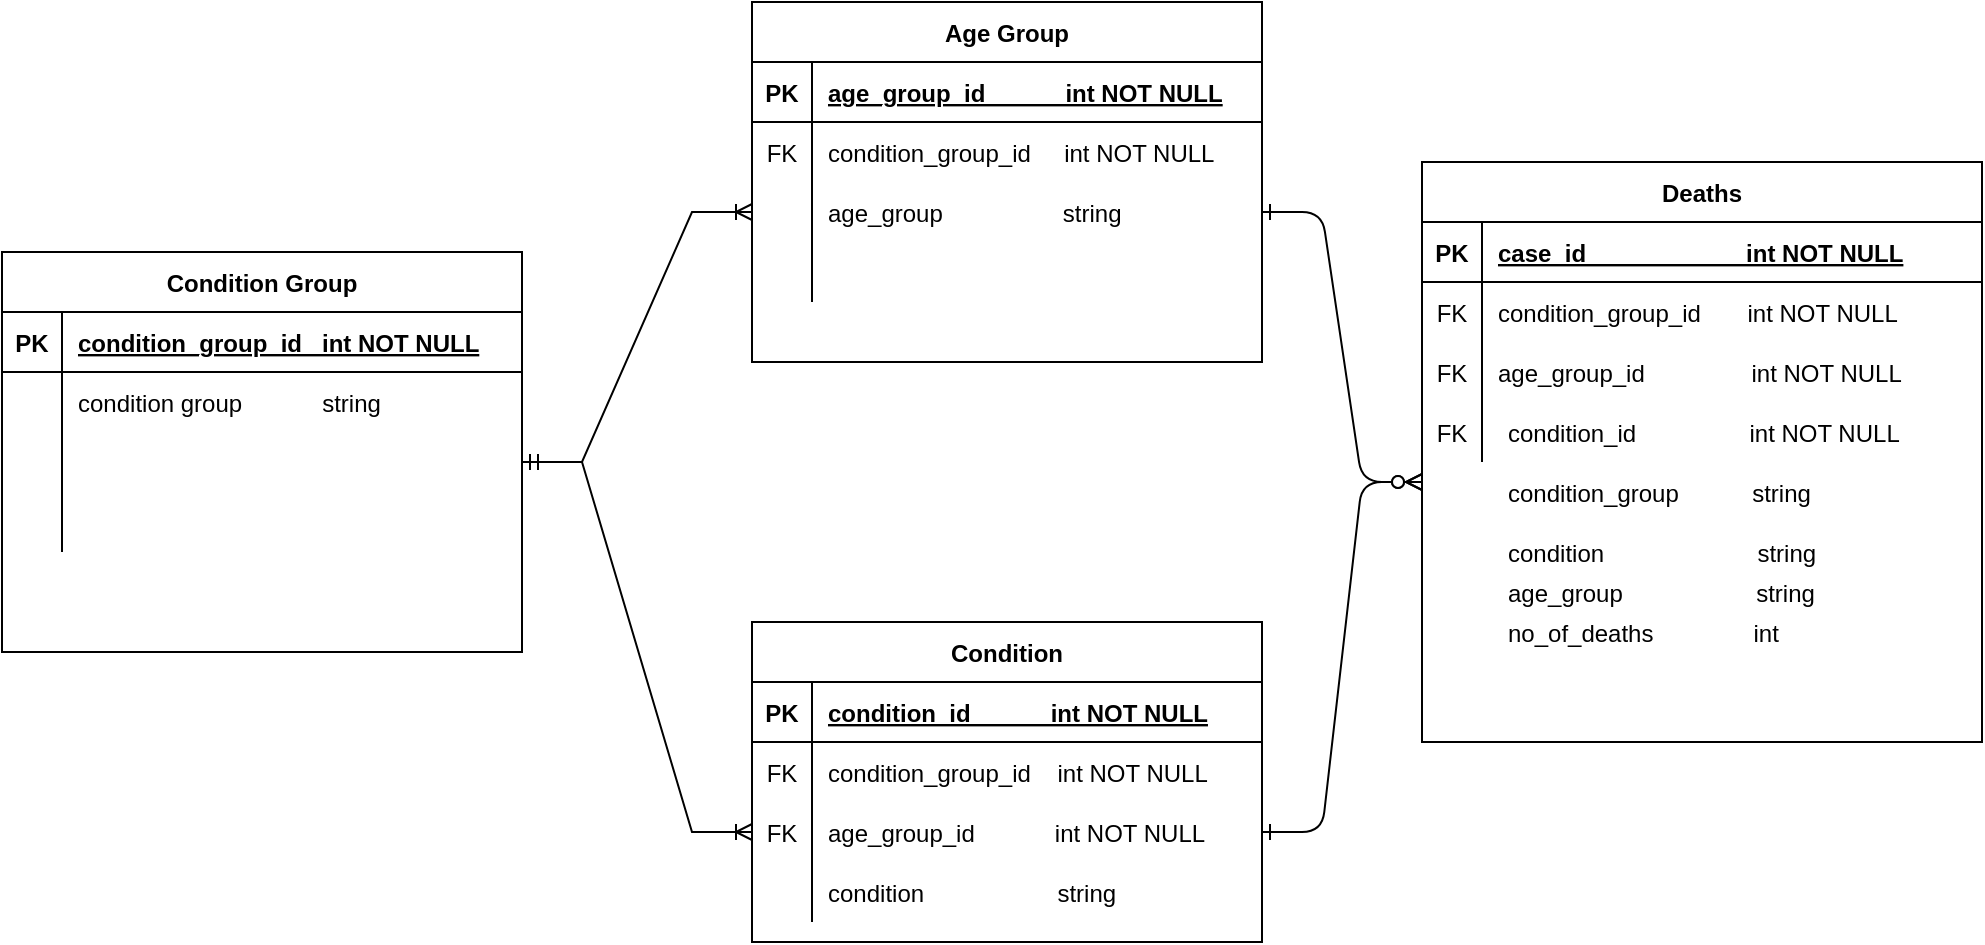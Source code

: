 <mxfile version="15.5.4" type="device"><diagram id="R00IZFmOxhkm5Y53ZxxA" name="Page-1"><mxGraphModel dx="1384" dy="695" grid="1" gridSize="10" guides="1" tooltips="1" connect="1" arrows="1" fold="1" page="1" pageScale="1" pageWidth="1100" pageHeight="1700" math="0" shadow="0"><root><mxCell id="0"/><mxCell id="1" parent="0"/><mxCell id="_y60a4HnzFVGD16ByzKs-1" value="Condition Group" style="shape=table;startSize=30;container=1;collapsible=1;childLayout=tableLayout;fixedRows=1;rowLines=0;fontStyle=1;align=center;resizeLast=1;" parent="1" vertex="1"><mxGeometry x="50" y="135" width="260" height="200" as="geometry"/></mxCell><mxCell id="_y60a4HnzFVGD16ByzKs-2" value="" style="shape=partialRectangle;collapsible=0;dropTarget=0;pointerEvents=0;fillColor=none;top=0;left=0;bottom=1;right=0;points=[[0,0.5],[1,0.5]];portConstraint=eastwest;" parent="_y60a4HnzFVGD16ByzKs-1" vertex="1"><mxGeometry y="30" width="260" height="30" as="geometry"/></mxCell><mxCell id="_y60a4HnzFVGD16ByzKs-3" value="PK" style="shape=partialRectangle;connectable=0;fillColor=none;top=0;left=0;bottom=0;right=0;fontStyle=1;overflow=hidden;" parent="_y60a4HnzFVGD16ByzKs-2" vertex="1"><mxGeometry width="30" height="30" as="geometry"><mxRectangle width="30" height="30" as="alternateBounds"/></mxGeometry></mxCell><mxCell id="_y60a4HnzFVGD16ByzKs-4" value="condition_group_id   int NOT NULL" style="shape=partialRectangle;connectable=0;fillColor=none;top=0;left=0;bottom=0;right=0;align=left;spacingLeft=6;fontStyle=5;overflow=hidden;" parent="_y60a4HnzFVGD16ByzKs-2" vertex="1"><mxGeometry x="30" width="230" height="30" as="geometry"><mxRectangle width="230" height="30" as="alternateBounds"/></mxGeometry></mxCell><mxCell id="_y60a4HnzFVGD16ByzKs-5" value="" style="shape=partialRectangle;collapsible=0;dropTarget=0;pointerEvents=0;fillColor=none;top=0;left=0;bottom=0;right=0;points=[[0,0.5],[1,0.5]];portConstraint=eastwest;" parent="_y60a4HnzFVGD16ByzKs-1" vertex="1"><mxGeometry y="60" width="260" height="30" as="geometry"/></mxCell><mxCell id="_y60a4HnzFVGD16ByzKs-6" value="" style="shape=partialRectangle;connectable=0;fillColor=none;top=0;left=0;bottom=0;right=0;editable=1;overflow=hidden;" parent="_y60a4HnzFVGD16ByzKs-5" vertex="1"><mxGeometry width="30" height="30" as="geometry"><mxRectangle width="30" height="30" as="alternateBounds"/></mxGeometry></mxCell><mxCell id="_y60a4HnzFVGD16ByzKs-7" value="condition group            string" style="shape=partialRectangle;connectable=0;fillColor=none;top=0;left=0;bottom=0;right=0;align=left;spacingLeft=6;overflow=hidden;" parent="_y60a4HnzFVGD16ByzKs-5" vertex="1"><mxGeometry x="30" width="230" height="30" as="geometry"><mxRectangle width="230" height="30" as="alternateBounds"/></mxGeometry></mxCell><mxCell id="_y60a4HnzFVGD16ByzKs-8" value="" style="shape=partialRectangle;collapsible=0;dropTarget=0;pointerEvents=0;fillColor=none;top=0;left=0;bottom=0;right=0;points=[[0,0.5],[1,0.5]];portConstraint=eastwest;" parent="_y60a4HnzFVGD16ByzKs-1" vertex="1"><mxGeometry y="90" width="260" height="30" as="geometry"/></mxCell><mxCell id="_y60a4HnzFVGD16ByzKs-9" value="" style="shape=partialRectangle;connectable=0;fillColor=none;top=0;left=0;bottom=0;right=0;editable=1;overflow=hidden;" parent="_y60a4HnzFVGD16ByzKs-8" vertex="1"><mxGeometry width="30" height="30" as="geometry"><mxRectangle width="30" height="30" as="alternateBounds"/></mxGeometry></mxCell><mxCell id="_y60a4HnzFVGD16ByzKs-10" value="" style="shape=partialRectangle;connectable=0;fillColor=none;top=0;left=0;bottom=0;right=0;align=left;spacingLeft=6;overflow=hidden;" parent="_y60a4HnzFVGD16ByzKs-8" vertex="1"><mxGeometry x="30" width="230" height="30" as="geometry"><mxRectangle width="230" height="30" as="alternateBounds"/></mxGeometry></mxCell><mxCell id="_y60a4HnzFVGD16ByzKs-11" value="" style="shape=partialRectangle;collapsible=0;dropTarget=0;pointerEvents=0;fillColor=none;top=0;left=0;bottom=0;right=0;points=[[0,0.5],[1,0.5]];portConstraint=eastwest;" parent="_y60a4HnzFVGD16ByzKs-1" vertex="1"><mxGeometry y="120" width="260" height="30" as="geometry"/></mxCell><mxCell id="_y60a4HnzFVGD16ByzKs-12" value="" style="shape=partialRectangle;connectable=0;fillColor=none;top=0;left=0;bottom=0;right=0;editable=1;overflow=hidden;" parent="_y60a4HnzFVGD16ByzKs-11" vertex="1"><mxGeometry width="30" height="30" as="geometry"><mxRectangle width="30" height="30" as="alternateBounds"/></mxGeometry></mxCell><mxCell id="_y60a4HnzFVGD16ByzKs-13" value="" style="shape=partialRectangle;connectable=0;fillColor=none;top=0;left=0;bottom=0;right=0;align=left;spacingLeft=6;overflow=hidden;" parent="_y60a4HnzFVGD16ByzKs-11" vertex="1"><mxGeometry x="30" width="230" height="30" as="geometry"><mxRectangle width="230" height="30" as="alternateBounds"/></mxGeometry></mxCell><mxCell id="_y60a4HnzFVGD16ByzKs-16" value="Age Group" style="shape=table;startSize=30;container=1;collapsible=1;childLayout=tableLayout;fixedRows=1;rowLines=0;fontStyle=1;align=center;resizeLast=1;" parent="1" vertex="1"><mxGeometry x="425" y="10" width="255" height="180" as="geometry"/></mxCell><mxCell id="_y60a4HnzFVGD16ByzKs-17" value="" style="shape=partialRectangle;collapsible=0;dropTarget=0;pointerEvents=0;fillColor=none;top=0;left=0;bottom=1;right=0;points=[[0,0.5],[1,0.5]];portConstraint=eastwest;" parent="_y60a4HnzFVGD16ByzKs-16" vertex="1"><mxGeometry y="30" width="255" height="30" as="geometry"/></mxCell><mxCell id="_y60a4HnzFVGD16ByzKs-18" value="PK" style="shape=partialRectangle;connectable=0;fillColor=none;top=0;left=0;bottom=0;right=0;fontStyle=1;overflow=hidden;" parent="_y60a4HnzFVGD16ByzKs-17" vertex="1"><mxGeometry width="30" height="30" as="geometry"><mxRectangle width="30" height="30" as="alternateBounds"/></mxGeometry></mxCell><mxCell id="_y60a4HnzFVGD16ByzKs-19" value="age_group_id            int NOT NULL" style="shape=partialRectangle;connectable=0;fillColor=none;top=0;left=0;bottom=0;right=0;align=left;spacingLeft=6;fontStyle=5;overflow=hidden;" parent="_y60a4HnzFVGD16ByzKs-17" vertex="1"><mxGeometry x="30" width="225" height="30" as="geometry"><mxRectangle width="225" height="30" as="alternateBounds"/></mxGeometry></mxCell><mxCell id="_y60a4HnzFVGD16ByzKs-20" value="" style="shape=partialRectangle;collapsible=0;dropTarget=0;pointerEvents=0;fillColor=none;top=0;left=0;bottom=0;right=0;points=[[0,0.5],[1,0.5]];portConstraint=eastwest;" parent="_y60a4HnzFVGD16ByzKs-16" vertex="1"><mxGeometry y="60" width="255" height="30" as="geometry"/></mxCell><mxCell id="_y60a4HnzFVGD16ByzKs-21" value="FK" style="shape=partialRectangle;connectable=0;fillColor=none;top=0;left=0;bottom=0;right=0;editable=1;overflow=hidden;" parent="_y60a4HnzFVGD16ByzKs-20" vertex="1"><mxGeometry width="30" height="30" as="geometry"><mxRectangle width="30" height="30" as="alternateBounds"/></mxGeometry></mxCell><mxCell id="_y60a4HnzFVGD16ByzKs-22" value="condition_group_id     int NOT NULL" style="shape=partialRectangle;connectable=0;fillColor=none;top=0;left=0;bottom=0;right=0;align=left;spacingLeft=6;overflow=hidden;" parent="_y60a4HnzFVGD16ByzKs-20" vertex="1"><mxGeometry x="30" width="225" height="30" as="geometry"><mxRectangle width="225" height="30" as="alternateBounds"/></mxGeometry></mxCell><mxCell id="_y60a4HnzFVGD16ByzKs-23" value="" style="shape=partialRectangle;collapsible=0;dropTarget=0;pointerEvents=0;fillColor=none;top=0;left=0;bottom=0;right=0;points=[[0,0.5],[1,0.5]];portConstraint=eastwest;" parent="_y60a4HnzFVGD16ByzKs-16" vertex="1"><mxGeometry y="90" width="255" height="30" as="geometry"/></mxCell><mxCell id="_y60a4HnzFVGD16ByzKs-24" value="" style="shape=partialRectangle;connectable=0;fillColor=none;top=0;left=0;bottom=0;right=0;editable=1;overflow=hidden;" parent="_y60a4HnzFVGD16ByzKs-23" vertex="1"><mxGeometry width="30" height="30" as="geometry"><mxRectangle width="30" height="30" as="alternateBounds"/></mxGeometry></mxCell><mxCell id="_y60a4HnzFVGD16ByzKs-25" value="age_group                  string" style="shape=partialRectangle;connectable=0;fillColor=none;top=0;left=0;bottom=0;right=0;align=left;spacingLeft=6;overflow=hidden;" parent="_y60a4HnzFVGD16ByzKs-23" vertex="1"><mxGeometry x="30" width="225" height="30" as="geometry"><mxRectangle width="225" height="30" as="alternateBounds"/></mxGeometry></mxCell><mxCell id="_y60a4HnzFVGD16ByzKs-26" value="" style="shape=partialRectangle;collapsible=0;dropTarget=0;pointerEvents=0;fillColor=none;top=0;left=0;bottom=0;right=0;points=[[0,0.5],[1,0.5]];portConstraint=eastwest;" parent="_y60a4HnzFVGD16ByzKs-16" vertex="1"><mxGeometry y="120" width="255" height="30" as="geometry"/></mxCell><mxCell id="_y60a4HnzFVGD16ByzKs-27" value="" style="shape=partialRectangle;connectable=0;fillColor=none;top=0;left=0;bottom=0;right=0;editable=1;overflow=hidden;" parent="_y60a4HnzFVGD16ByzKs-26" vertex="1"><mxGeometry width="30" height="30" as="geometry"><mxRectangle width="30" height="30" as="alternateBounds"/></mxGeometry></mxCell><mxCell id="_y60a4HnzFVGD16ByzKs-28" value="" style="shape=partialRectangle;connectable=0;fillColor=none;top=0;left=0;bottom=0;right=0;align=left;spacingLeft=6;overflow=hidden;" parent="_y60a4HnzFVGD16ByzKs-26" vertex="1"><mxGeometry x="30" width="225" height="30" as="geometry"><mxRectangle width="225" height="30" as="alternateBounds"/></mxGeometry></mxCell><mxCell id="_y60a4HnzFVGD16ByzKs-42" value="Condition" style="shape=table;startSize=30;container=1;collapsible=1;childLayout=tableLayout;fixedRows=1;rowLines=0;fontStyle=1;align=center;resizeLast=1;" parent="1" vertex="1"><mxGeometry x="425" y="320" width="255" height="160" as="geometry"/></mxCell><mxCell id="_y60a4HnzFVGD16ByzKs-43" value="" style="shape=partialRectangle;collapsible=0;dropTarget=0;pointerEvents=0;fillColor=none;top=0;left=0;bottom=1;right=0;points=[[0,0.5],[1,0.5]];portConstraint=eastwest;" parent="_y60a4HnzFVGD16ByzKs-42" vertex="1"><mxGeometry y="30" width="255" height="30" as="geometry"/></mxCell><mxCell id="_y60a4HnzFVGD16ByzKs-44" value="PK" style="shape=partialRectangle;connectable=0;fillColor=none;top=0;left=0;bottom=0;right=0;fontStyle=1;overflow=hidden;" parent="_y60a4HnzFVGD16ByzKs-43" vertex="1"><mxGeometry width="30" height="30" as="geometry"><mxRectangle width="30" height="30" as="alternateBounds"/></mxGeometry></mxCell><mxCell id="_y60a4HnzFVGD16ByzKs-45" value="condition_id            int NOT NULL" style="shape=partialRectangle;connectable=0;fillColor=none;top=0;left=0;bottom=0;right=0;align=left;spacingLeft=6;fontStyle=5;overflow=hidden;" parent="_y60a4HnzFVGD16ByzKs-43" vertex="1"><mxGeometry x="30" width="225" height="30" as="geometry"><mxRectangle width="225" height="30" as="alternateBounds"/></mxGeometry></mxCell><mxCell id="_y60a4HnzFVGD16ByzKs-46" value="" style="shape=partialRectangle;collapsible=0;dropTarget=0;pointerEvents=0;fillColor=none;top=0;left=0;bottom=0;right=0;points=[[0,0.5],[1,0.5]];portConstraint=eastwest;" parent="_y60a4HnzFVGD16ByzKs-42" vertex="1"><mxGeometry y="60" width="255" height="30" as="geometry"/></mxCell><mxCell id="_y60a4HnzFVGD16ByzKs-47" value="FK" style="shape=partialRectangle;connectable=0;fillColor=none;top=0;left=0;bottom=0;right=0;editable=1;overflow=hidden;" parent="_y60a4HnzFVGD16ByzKs-46" vertex="1"><mxGeometry width="30" height="30" as="geometry"><mxRectangle width="30" height="30" as="alternateBounds"/></mxGeometry></mxCell><mxCell id="_y60a4HnzFVGD16ByzKs-48" value="condition_group_id    int NOT NULL" style="shape=partialRectangle;connectable=0;fillColor=none;top=0;left=0;bottom=0;right=0;align=left;spacingLeft=6;overflow=hidden;" parent="_y60a4HnzFVGD16ByzKs-46" vertex="1"><mxGeometry x="30" width="225" height="30" as="geometry"><mxRectangle width="225" height="30" as="alternateBounds"/></mxGeometry></mxCell><mxCell id="_y60a4HnzFVGD16ByzKs-49" value="" style="shape=partialRectangle;collapsible=0;dropTarget=0;pointerEvents=0;fillColor=none;top=0;left=0;bottom=0;right=0;points=[[0,0.5],[1,0.5]];portConstraint=eastwest;" parent="_y60a4HnzFVGD16ByzKs-42" vertex="1"><mxGeometry y="90" width="255" height="30" as="geometry"/></mxCell><mxCell id="_y60a4HnzFVGD16ByzKs-50" value="FK" style="shape=partialRectangle;connectable=0;fillColor=none;top=0;left=0;bottom=0;right=0;editable=1;overflow=hidden;" parent="_y60a4HnzFVGD16ByzKs-49" vertex="1"><mxGeometry width="30" height="30" as="geometry"><mxRectangle width="30" height="30" as="alternateBounds"/></mxGeometry></mxCell><mxCell id="_y60a4HnzFVGD16ByzKs-51" value="age_group_id            int NOT NULL" style="shape=partialRectangle;connectable=0;fillColor=none;top=0;left=0;bottom=0;right=0;align=left;spacingLeft=6;overflow=hidden;" parent="_y60a4HnzFVGD16ByzKs-49" vertex="1"><mxGeometry x="30" width="225" height="30" as="geometry"><mxRectangle width="225" height="30" as="alternateBounds"/></mxGeometry></mxCell><mxCell id="_y60a4HnzFVGD16ByzKs-52" value="" style="shape=partialRectangle;collapsible=0;dropTarget=0;pointerEvents=0;fillColor=none;top=0;left=0;bottom=0;right=0;points=[[0,0.5],[1,0.5]];portConstraint=eastwest;" parent="_y60a4HnzFVGD16ByzKs-42" vertex="1"><mxGeometry y="120" width="255" height="30" as="geometry"/></mxCell><mxCell id="_y60a4HnzFVGD16ByzKs-53" value="" style="shape=partialRectangle;connectable=0;fillColor=none;top=0;left=0;bottom=0;right=0;editable=1;overflow=hidden;" parent="_y60a4HnzFVGD16ByzKs-52" vertex="1"><mxGeometry width="30" height="30" as="geometry"><mxRectangle width="30" height="30" as="alternateBounds"/></mxGeometry></mxCell><mxCell id="_y60a4HnzFVGD16ByzKs-54" value="condition                    string" style="shape=partialRectangle;connectable=0;fillColor=none;top=0;left=0;bottom=0;right=0;align=left;spacingLeft=6;overflow=hidden;" parent="_y60a4HnzFVGD16ByzKs-52" vertex="1"><mxGeometry x="30" width="225" height="30" as="geometry"><mxRectangle width="225" height="30" as="alternateBounds"/></mxGeometry></mxCell><mxCell id="_y60a4HnzFVGD16ByzKs-55" value="Deaths" style="shape=table;startSize=30;container=1;collapsible=1;childLayout=tableLayout;fixedRows=1;rowLines=0;fontStyle=1;align=center;resizeLast=1;" parent="1" vertex="1"><mxGeometry x="760" y="90" width="280" height="290" as="geometry"/></mxCell><mxCell id="_y60a4HnzFVGD16ByzKs-56" value="" style="shape=partialRectangle;collapsible=0;dropTarget=0;pointerEvents=0;fillColor=none;top=0;left=0;bottom=1;right=0;points=[[0,0.5],[1,0.5]];portConstraint=eastwest;" parent="_y60a4HnzFVGD16ByzKs-55" vertex="1"><mxGeometry y="30" width="280" height="30" as="geometry"/></mxCell><mxCell id="_y60a4HnzFVGD16ByzKs-57" value="PK" style="shape=partialRectangle;connectable=0;fillColor=none;top=0;left=0;bottom=0;right=0;fontStyle=1;overflow=hidden;" parent="_y60a4HnzFVGD16ByzKs-56" vertex="1"><mxGeometry width="30" height="30" as="geometry"><mxRectangle width="30" height="30" as="alternateBounds"/></mxGeometry></mxCell><mxCell id="_y60a4HnzFVGD16ByzKs-58" value="case_id                        int NOT NULL" style="shape=partialRectangle;connectable=0;fillColor=none;top=0;left=0;bottom=0;right=0;align=left;spacingLeft=6;fontStyle=5;overflow=hidden;" parent="_y60a4HnzFVGD16ByzKs-56" vertex="1"><mxGeometry x="30" width="250" height="30" as="geometry"><mxRectangle width="250" height="30" as="alternateBounds"/></mxGeometry></mxCell><mxCell id="_y60a4HnzFVGD16ByzKs-59" value="" style="shape=partialRectangle;collapsible=0;dropTarget=0;pointerEvents=0;fillColor=none;top=0;left=0;bottom=0;right=0;points=[[0,0.5],[1,0.5]];portConstraint=eastwest;" parent="_y60a4HnzFVGD16ByzKs-55" vertex="1"><mxGeometry y="60" width="280" height="30" as="geometry"/></mxCell><mxCell id="_y60a4HnzFVGD16ByzKs-60" value="FK" style="shape=partialRectangle;connectable=0;fillColor=none;top=0;left=0;bottom=0;right=0;editable=1;overflow=hidden;" parent="_y60a4HnzFVGD16ByzKs-59" vertex="1"><mxGeometry width="30" height="30" as="geometry"><mxRectangle width="30" height="30" as="alternateBounds"/></mxGeometry></mxCell><mxCell id="_y60a4HnzFVGD16ByzKs-61" value="condition_group_id       int NOT NULL" style="shape=partialRectangle;connectable=0;fillColor=none;top=0;left=0;bottom=0;right=0;align=left;spacingLeft=6;overflow=hidden;" parent="_y60a4HnzFVGD16ByzKs-59" vertex="1"><mxGeometry x="30" width="250" height="30" as="geometry"><mxRectangle width="250" height="30" as="alternateBounds"/></mxGeometry></mxCell><mxCell id="_y60a4HnzFVGD16ByzKs-62" value="" style="shape=partialRectangle;collapsible=0;dropTarget=0;pointerEvents=0;fillColor=none;top=0;left=0;bottom=0;right=0;points=[[0,0.5],[1,0.5]];portConstraint=eastwest;" parent="_y60a4HnzFVGD16ByzKs-55" vertex="1"><mxGeometry y="90" width="280" height="30" as="geometry"/></mxCell><mxCell id="_y60a4HnzFVGD16ByzKs-63" value="FK" style="shape=partialRectangle;connectable=0;fillColor=none;top=0;left=0;bottom=0;right=0;editable=1;overflow=hidden;" parent="_y60a4HnzFVGD16ByzKs-62" vertex="1"><mxGeometry width="30" height="30" as="geometry"><mxRectangle width="30" height="30" as="alternateBounds"/></mxGeometry></mxCell><mxCell id="_y60a4HnzFVGD16ByzKs-64" value="age_group_id                int NOT NULL" style="shape=partialRectangle;connectable=0;fillColor=none;top=0;left=0;bottom=0;right=0;align=left;spacingLeft=6;overflow=hidden;" parent="_y60a4HnzFVGD16ByzKs-62" vertex="1"><mxGeometry x="30" width="250" height="30" as="geometry"><mxRectangle width="250" height="30" as="alternateBounds"/></mxGeometry></mxCell><mxCell id="_y60a4HnzFVGD16ByzKs-65" value="" style="shape=partialRectangle;collapsible=0;dropTarget=0;pointerEvents=0;fillColor=none;top=0;left=0;bottom=0;right=0;points=[[0,0.5],[1,0.5]];portConstraint=eastwest;" parent="_y60a4HnzFVGD16ByzKs-55" vertex="1"><mxGeometry y="120" width="280" height="30" as="geometry"/></mxCell><mxCell id="_y60a4HnzFVGD16ByzKs-66" value="FK" style="shape=partialRectangle;connectable=0;fillColor=none;top=0;left=0;bottom=0;right=0;editable=1;overflow=hidden;" parent="_y60a4HnzFVGD16ByzKs-65" vertex="1"><mxGeometry width="30" height="30" as="geometry"><mxRectangle width="30" height="30" as="alternateBounds"/></mxGeometry></mxCell><mxCell id="_y60a4HnzFVGD16ByzKs-67" value="" style="shape=partialRectangle;connectable=0;fillColor=none;top=0;left=0;bottom=0;right=0;align=left;spacingLeft=6;overflow=hidden;" parent="_y60a4HnzFVGD16ByzKs-65" vertex="1"><mxGeometry x="30" width="250" height="30" as="geometry"><mxRectangle width="250" height="30" as="alternateBounds"/></mxGeometry></mxCell><mxCell id="_y60a4HnzFVGD16ByzKs-69" value="condition                       string" style="shape=partialRectangle;connectable=0;fillColor=none;top=0;left=0;bottom=0;right=0;align=left;spacingLeft=6;overflow=hidden;" parent="1" vertex="1"><mxGeometry x="795" y="270" width="205" height="30" as="geometry"><mxRectangle width="150" height="30" as="alternateBounds"/></mxGeometry></mxCell><mxCell id="_y60a4HnzFVGD16ByzKs-70" value="age_group                    string" style="shape=partialRectangle;connectable=0;fillColor=none;top=0;left=0;bottom=0;right=0;align=left;spacingLeft=6;overflow=hidden;" parent="1" vertex="1"><mxGeometry x="795" y="290" width="195" height="30" as="geometry"><mxRectangle width="150" height="30" as="alternateBounds"/></mxGeometry></mxCell><mxCell id="_y60a4HnzFVGD16ByzKs-71" value="condition_id                 int NOT NULL" style="shape=partialRectangle;connectable=0;fillColor=none;top=0;left=0;bottom=0;right=0;align=left;spacingLeft=6;fontStyle=0;overflow=hidden;" parent="1" vertex="1"><mxGeometry x="795" y="210" width="205" height="30" as="geometry"><mxRectangle width="150" height="30" as="alternateBounds"/></mxGeometry></mxCell><mxCell id="_y60a4HnzFVGD16ByzKs-72" value="condition_group           string" style="shape=partialRectangle;connectable=0;fillColor=none;top=0;left=0;bottom=0;right=0;align=left;spacingLeft=6;overflow=hidden;" parent="1" vertex="1"><mxGeometry x="795" y="240" width="205" height="30" as="geometry"><mxRectangle width="150" height="30" as="alternateBounds"/></mxGeometry></mxCell><mxCell id="_y60a4HnzFVGD16ByzKs-73" value="no_of_deaths               int" style="shape=partialRectangle;connectable=0;fillColor=none;top=0;left=0;bottom=0;right=0;align=left;spacingLeft=6;overflow=hidden;" parent="1" vertex="1"><mxGeometry x="795" y="310" width="205" height="30" as="geometry"><mxRectangle width="150" height="30" as="alternateBounds"/></mxGeometry></mxCell><mxCell id="_y60a4HnzFVGD16ByzKs-83" value="" style="edgeStyle=entityRelationEdgeStyle;fontSize=12;html=1;endArrow=ERoneToMany;startArrow=ERmandOne;rounded=0;exitX=1;exitY=0.5;exitDx=0;exitDy=0;entryX=0;entryY=0.5;entryDx=0;entryDy=0;" parent="1" source="_y60a4HnzFVGD16ByzKs-8" target="_y60a4HnzFVGD16ByzKs-23" edge="1"><mxGeometry width="100" height="100" relative="1" as="geometry"><mxPoint x="370" y="320" as="sourcePoint"/><mxPoint x="470" y="220" as="targetPoint"/></mxGeometry></mxCell><mxCell id="_y60a4HnzFVGD16ByzKs-84" value="" style="edgeStyle=entityRelationEdgeStyle;fontSize=12;html=1;endArrow=ERoneToMany;startArrow=ERmandOne;rounded=0;exitX=1;exitY=0.5;exitDx=0;exitDy=0;entryX=0;entryY=0.5;entryDx=0;entryDy=0;" parent="1" source="_y60a4HnzFVGD16ByzKs-8" target="_y60a4HnzFVGD16ByzKs-49" edge="1"><mxGeometry width="100" height="100" relative="1" as="geometry"><mxPoint x="300" y="275" as="sourcePoint"/><mxPoint x="430" y="195" as="targetPoint"/></mxGeometry></mxCell><mxCell id="Kw8u6HqwNV5gBr7bs_PA-1" value="" style="edgeStyle=entityRelationEdgeStyle;endArrow=ERzeroToMany;startArrow=ERone;endFill=1;startFill=0;exitX=1;exitY=0.5;exitDx=0;exitDy=0;" edge="1" parent="1" source="_y60a4HnzFVGD16ByzKs-23"><mxGeometry width="100" height="100" relative="1" as="geometry"><mxPoint x="570" y="295" as="sourcePoint"/><mxPoint x="760" y="250" as="targetPoint"/></mxGeometry></mxCell><mxCell id="Kw8u6HqwNV5gBr7bs_PA-3" value="" style="edgeStyle=entityRelationEdgeStyle;endArrow=ERzeroToMany;startArrow=ERone;endFill=1;startFill=0;exitX=1;exitY=0.5;exitDx=0;exitDy=0;" edge="1" parent="1" source="_y60a4HnzFVGD16ByzKs-49"><mxGeometry width="100" height="100" relative="1" as="geometry"><mxPoint x="615" y="125" as="sourcePoint"/><mxPoint x="760" y="250" as="targetPoint"/></mxGeometry></mxCell></root></mxGraphModel></diagram></mxfile>